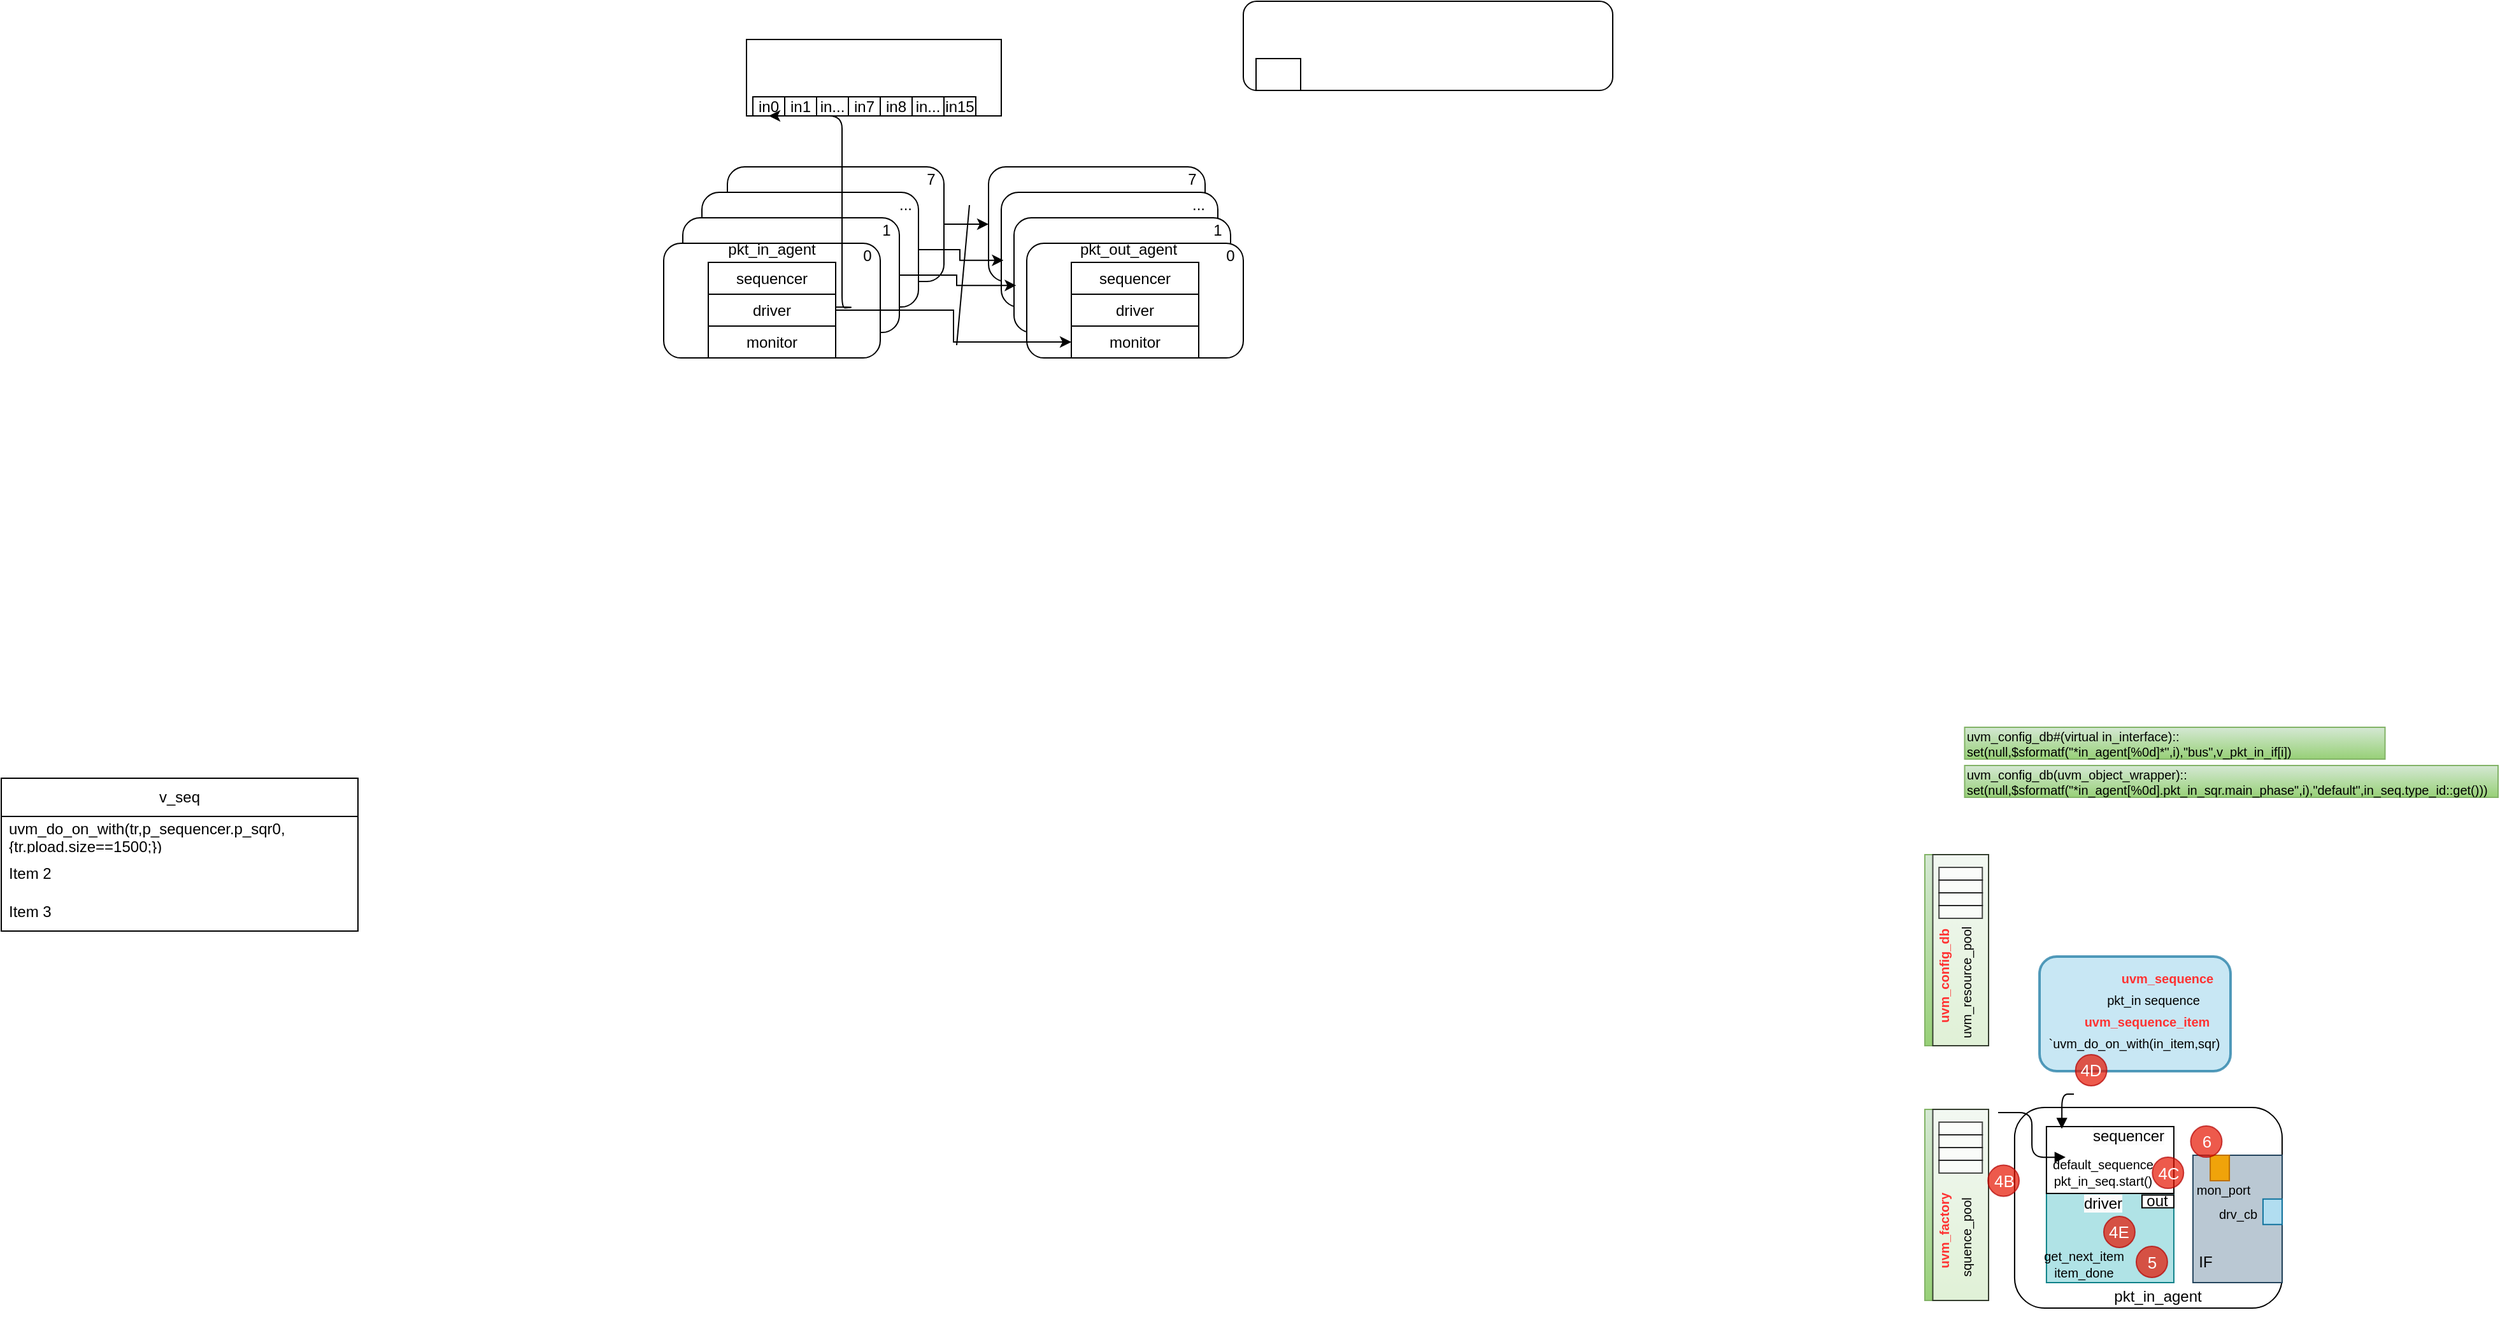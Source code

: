 <mxfile version="24.7.12">
  <diagram name="第 1 页" id="3ZrwvZHrU5Ba2tCY0ZcI">
    <mxGraphModel dx="2284" dy="738" grid="1" gridSize="10" guides="1" tooltips="1" connect="1" arrows="1" fold="1" page="1" pageScale="1" pageWidth="850" pageHeight="1100" math="0" shadow="0">
      <root>
        <mxCell id="0" />
        <mxCell id="1" parent="0" />
        <mxCell id="yc5rzmRTZM-okWwn5aL6-2" value="" style="rounded=0;whiteSpace=wrap;html=1;" parent="1" vertex="1">
          <mxGeometry x="235" y="360" width="200" height="60" as="geometry" />
        </mxCell>
        <mxCell id="2JgYoR6fZCW2vwC8fpxU-2" value="" style="rounded=0;whiteSpace=wrap;html=1;" parent="1" vertex="1">
          <mxGeometry x="210" y="535" width="120" height="60" as="geometry" />
        </mxCell>
        <mxCell id="0FDYcAzQvtIyHLi3J1cN-8" style="edgeStyle=orthogonalEdgeStyle;rounded=0;orthogonalLoop=1;jettySize=auto;html=1;entryX=0;entryY=0.5;entryDx=0;entryDy=0;" parent="1" source="2JgYoR6fZCW2vwC8fpxU-6" target="2JgYoR6fZCW2vwC8fpxU-12" edge="1">
          <mxGeometry relative="1" as="geometry" />
        </mxCell>
        <mxCell id="2JgYoR6fZCW2vwC8fpxU-6" value="" style="rounded=1;whiteSpace=wrap;html=1;" parent="1" vertex="1">
          <mxGeometry x="220" y="460" width="170" height="90" as="geometry" />
        </mxCell>
        <mxCell id="2JgYoR6fZCW2vwC8fpxU-7" value="" style="rounded=1;whiteSpace=wrap;html=1;" parent="1" vertex="1">
          <mxGeometry x="200" y="480" width="170" height="90" as="geometry" />
        </mxCell>
        <mxCell id="2JgYoR6fZCW2vwC8fpxU-5" value="" style="rounded=1;whiteSpace=wrap;html=1;" parent="1" vertex="1">
          <mxGeometry x="185" y="500" width="170" height="90" as="geometry" />
        </mxCell>
        <mxCell id="2JgYoR6fZCW2vwC8fpxU-12" value="" style="rounded=1;whiteSpace=wrap;html=1;" parent="1" vertex="1">
          <mxGeometry x="425" y="460" width="170" height="90" as="geometry" />
        </mxCell>
        <mxCell id="2JgYoR6fZCW2vwC8fpxU-8" value="" style="rounded=1;whiteSpace=wrap;html=1;" parent="1" vertex="1">
          <mxGeometry x="170" y="520" width="170" height="90" as="geometry" />
        </mxCell>
        <mxCell id="2JgYoR6fZCW2vwC8fpxU-13" value="" style="rounded=1;whiteSpace=wrap;html=1;" parent="1" vertex="1">
          <mxGeometry x="435" y="480" width="170" height="90" as="geometry" />
        </mxCell>
        <mxCell id="2JgYoR6fZCW2vwC8fpxU-14" value="" style="rounded=1;whiteSpace=wrap;html=1;" parent="1" vertex="1">
          <mxGeometry x="445" y="500" width="170" height="90" as="geometry" />
        </mxCell>
        <mxCell id="2JgYoR6fZCW2vwC8fpxU-15" value="" style="rounded=1;whiteSpace=wrap;html=1;" parent="1" vertex="1">
          <mxGeometry x="455" y="520" width="170" height="90" as="geometry" />
        </mxCell>
        <mxCell id="0FDYcAzQvtIyHLi3J1cN-5" style="edgeStyle=orthogonalEdgeStyle;rounded=0;orthogonalLoop=1;jettySize=auto;html=1;entryX=0;entryY=0.5;entryDx=0;entryDy=0;" parent="1" source="yc5rzmRTZM-okWwn5aL6-3" target="0FDYcAzQvtIyHLi3J1cN-2" edge="1">
          <mxGeometry relative="1" as="geometry" />
        </mxCell>
        <mxCell id="yc5rzmRTZM-okWwn5aL6-3" value="driver" style="rounded=0;whiteSpace=wrap;html=1;" parent="1" vertex="1">
          <mxGeometry x="205" y="560" width="100" height="25" as="geometry" />
        </mxCell>
        <mxCell id="2JgYoR6fZCW2vwC8fpxU-16" value="monitor" style="rounded=0;whiteSpace=wrap;html=1;" parent="1" vertex="1">
          <mxGeometry x="205" y="585" width="100" height="25" as="geometry" />
        </mxCell>
        <mxCell id="2JgYoR6fZCW2vwC8fpxU-17" value="sequencer" style="rounded=0;whiteSpace=wrap;html=1;" parent="1" vertex="1">
          <mxGeometry x="205" y="535" width="100" height="25" as="geometry" />
        </mxCell>
        <mxCell id="2JgYoR6fZCW2vwC8fpxU-18" value="pkt_in_agent" style="text;html=1;align=center;verticalAlign=middle;whiteSpace=wrap;rounded=0;" parent="1" vertex="1">
          <mxGeometry x="225" y="510" width="60" height="30" as="geometry" />
        </mxCell>
        <mxCell id="2JgYoR6fZCW2vwC8fpxU-19" value="0" style="text;html=1;align=center;verticalAlign=middle;whiteSpace=wrap;rounded=0;" parent="1" vertex="1">
          <mxGeometry x="320" y="520" width="20" height="20" as="geometry" />
        </mxCell>
        <mxCell id="2JgYoR6fZCW2vwC8fpxU-20" value="1" style="text;html=1;align=center;verticalAlign=middle;whiteSpace=wrap;rounded=0;" parent="1" vertex="1">
          <mxGeometry x="335" y="500" width="20" height="20" as="geometry" />
        </mxCell>
        <mxCell id="2JgYoR6fZCW2vwC8fpxU-21" value="..." style="text;html=1;align=center;verticalAlign=middle;whiteSpace=wrap;rounded=0;" parent="1" vertex="1">
          <mxGeometry x="350" y="480" width="20" height="20" as="geometry" />
        </mxCell>
        <mxCell id="2JgYoR6fZCW2vwC8fpxU-22" value="7" style="text;html=1;align=center;verticalAlign=middle;whiteSpace=wrap;rounded=0;" parent="1" vertex="1">
          <mxGeometry x="370" y="460" width="20" height="20" as="geometry" />
        </mxCell>
        <mxCell id="2JgYoR6fZCW2vwC8fpxU-23" value="0" style="text;html=1;align=center;verticalAlign=middle;whiteSpace=wrap;rounded=0;" parent="1" vertex="1">
          <mxGeometry x="605" y="520" width="20" height="20" as="geometry" />
        </mxCell>
        <mxCell id="2JgYoR6fZCW2vwC8fpxU-24" value="1" style="text;html=1;align=center;verticalAlign=middle;whiteSpace=wrap;rounded=0;" parent="1" vertex="1">
          <mxGeometry x="595" y="500" width="20" height="20" as="geometry" />
        </mxCell>
        <mxCell id="2JgYoR6fZCW2vwC8fpxU-25" value="..." style="text;html=1;align=center;verticalAlign=middle;whiteSpace=wrap;rounded=0;" parent="1" vertex="1">
          <mxGeometry x="580" y="480" width="20" height="20" as="geometry" />
        </mxCell>
        <mxCell id="2JgYoR6fZCW2vwC8fpxU-26" value="7" style="text;html=1;align=center;verticalAlign=middle;whiteSpace=wrap;rounded=0;" parent="1" vertex="1">
          <mxGeometry x="575" y="460" width="20" height="20" as="geometry" />
        </mxCell>
        <mxCell id="2JgYoR6fZCW2vwC8fpxU-27" value="pkt_out_agent" style="text;html=1;align=center;verticalAlign=middle;whiteSpace=wrap;rounded=0;" parent="1" vertex="1">
          <mxGeometry x="505" y="510" width="60" height="30" as="geometry" />
        </mxCell>
        <mxCell id="0FDYcAzQvtIyHLi3J1cN-1" value="driver" style="rounded=0;whiteSpace=wrap;html=1;" parent="1" vertex="1">
          <mxGeometry x="490" y="560" width="100" height="25" as="geometry" />
        </mxCell>
        <mxCell id="0FDYcAzQvtIyHLi3J1cN-2" value="monitor" style="rounded=0;whiteSpace=wrap;html=1;" parent="1" vertex="1">
          <mxGeometry x="490" y="585" width="100" height="25" as="geometry" />
        </mxCell>
        <mxCell id="0FDYcAzQvtIyHLi3J1cN-3" value="sequencer" style="rounded=0;whiteSpace=wrap;html=1;" parent="1" vertex="1">
          <mxGeometry x="490" y="535" width="100" height="25" as="geometry" />
        </mxCell>
        <mxCell id="0FDYcAzQvtIyHLi3J1cN-4" value="" style="rounded=1;whiteSpace=wrap;html=1;" parent="1" vertex="1">
          <mxGeometry x="625" y="330" width="290" height="70" as="geometry" />
        </mxCell>
        <mxCell id="yc5rzmRTZM-okWwn5aL6-1" value="" style="rounded=0;whiteSpace=wrap;html=1;" parent="1" vertex="1">
          <mxGeometry x="635" y="375" width="35" height="25" as="geometry" />
        </mxCell>
        <mxCell id="0FDYcAzQvtIyHLi3J1cN-6" style="edgeStyle=orthogonalEdgeStyle;rounded=0;orthogonalLoop=1;jettySize=auto;html=1;exitX=1;exitY=0.5;exitDx=0;exitDy=0;entryX=0.01;entryY=0.59;entryDx=0;entryDy=0;entryPerimeter=0;" parent="1" source="2JgYoR6fZCW2vwC8fpxU-5" target="2JgYoR6fZCW2vwC8fpxU-14" edge="1">
          <mxGeometry relative="1" as="geometry" />
        </mxCell>
        <mxCell id="0FDYcAzQvtIyHLi3J1cN-7" style="edgeStyle=orthogonalEdgeStyle;rounded=0;orthogonalLoop=1;jettySize=auto;html=1;exitX=1;exitY=0.5;exitDx=0;exitDy=0;entryX=0.01;entryY=0.593;entryDx=0;entryDy=0;entryPerimeter=0;" parent="1" source="2JgYoR6fZCW2vwC8fpxU-7" target="2JgYoR6fZCW2vwC8fpxU-13" edge="1">
          <mxGeometry relative="1" as="geometry" />
        </mxCell>
        <mxCell id="0FDYcAzQvtIyHLi3J1cN-9" value="" style="endArrow=none;html=1;rounded=0;" parent="1" edge="1">
          <mxGeometry width="50" height="50" relative="1" as="geometry">
            <mxPoint x="400" y="600" as="sourcePoint" />
            <mxPoint x="410" y="490" as="targetPoint" />
          </mxGeometry>
        </mxCell>
        <mxCell id="0FDYcAzQvtIyHLi3J1cN-10" value="in0" style="rounded=0;whiteSpace=wrap;html=1;" parent="1" vertex="1">
          <mxGeometry x="240" y="405" width="25" height="15" as="geometry" />
        </mxCell>
        <mxCell id="0FDYcAzQvtIyHLi3J1cN-11" value="in1" style="rounded=0;whiteSpace=wrap;html=1;" parent="1" vertex="1">
          <mxGeometry x="265" y="405" width="25" height="15" as="geometry" />
        </mxCell>
        <mxCell id="0FDYcAzQvtIyHLi3J1cN-12" value="in..." style="rounded=0;whiteSpace=wrap;html=1;" parent="1" vertex="1">
          <mxGeometry x="290" y="405" width="25" height="15" as="geometry" />
        </mxCell>
        <mxCell id="0FDYcAzQvtIyHLi3J1cN-13" value="in7" style="rounded=0;whiteSpace=wrap;html=1;" parent="1" vertex="1">
          <mxGeometry x="315" y="405" width="25" height="15" as="geometry" />
        </mxCell>
        <mxCell id="0FDYcAzQvtIyHLi3J1cN-14" value="in8" style="rounded=0;whiteSpace=wrap;html=1;" parent="1" vertex="1">
          <mxGeometry x="340" y="405" width="25" height="15" as="geometry" />
        </mxCell>
        <mxCell id="0FDYcAzQvtIyHLi3J1cN-15" value="in..." style="rounded=0;whiteSpace=wrap;html=1;" parent="1" vertex="1">
          <mxGeometry x="365" y="405" width="25" height="15" as="geometry" />
        </mxCell>
        <mxCell id="0FDYcAzQvtIyHLi3J1cN-16" value="in15" style="rounded=0;whiteSpace=wrap;html=1;" parent="1" vertex="1">
          <mxGeometry x="390" y="405" width="25" height="15" as="geometry" />
        </mxCell>
        <mxCell id="0FDYcAzQvtIyHLi3J1cN-17" value="" style="endArrow=classic;html=1;rounded=1;entryX=0.5;entryY=1;entryDx=0;entryDy=0;edgeStyle=orthogonalEdgeStyle;exitX=1.003;exitY=0.405;exitDx=0;exitDy=0;exitPerimeter=0;" parent="1" source="yc5rzmRTZM-okWwn5aL6-3" target="0FDYcAzQvtIyHLi3J1cN-10" edge="1">
          <mxGeometry width="50" height="50" relative="1" as="geometry">
            <mxPoint x="320" y="570" as="sourcePoint" />
            <mxPoint x="440" y="440" as="targetPoint" />
            <Array as="points">
              <mxPoint x="320" y="570" />
              <mxPoint x="310" y="571" />
              <mxPoint x="310" y="420" />
            </Array>
          </mxGeometry>
        </mxCell>
        <mxCell id="rSQf4wkpr2GOWMnako5n-180" value="v_seq" style="swimlane;fontStyle=0;childLayout=stackLayout;horizontal=1;startSize=30;horizontalStack=0;resizeParent=1;resizeParentMax=0;resizeLast=0;collapsible=1;marginBottom=0;whiteSpace=wrap;html=1;fillStyle=auto;fillColor=default;" vertex="1" parent="1">
          <mxGeometry x="-350" y="940" width="280" height="120" as="geometry" />
        </mxCell>
        <mxCell id="rSQf4wkpr2GOWMnako5n-181" value="uvm_do_on_with(tr,p_sequencer.p_sqr0,{tr.pload.size==1500;})" style="text;strokeColor=none;fillColor=none;align=left;verticalAlign=middle;spacingLeft=4;spacingRight=4;overflow=hidden;points=[[0,0.5],[1,0.5]];portConstraint=eastwest;rotatable=0;whiteSpace=wrap;html=1;" vertex="1" parent="rSQf4wkpr2GOWMnako5n-180">
          <mxGeometry y="30" width="280" height="30" as="geometry" />
        </mxCell>
        <mxCell id="rSQf4wkpr2GOWMnako5n-182" value="Item 2" style="text;strokeColor=none;fillColor=none;align=left;verticalAlign=middle;spacingLeft=4;spacingRight=4;overflow=hidden;points=[[0,0.5],[1,0.5]];portConstraint=eastwest;rotatable=0;whiteSpace=wrap;html=1;" vertex="1" parent="rSQf4wkpr2GOWMnako5n-180">
          <mxGeometry y="60" width="280" height="30" as="geometry" />
        </mxCell>
        <mxCell id="rSQf4wkpr2GOWMnako5n-183" value="Item 3" style="text;strokeColor=none;fillColor=none;align=left;verticalAlign=middle;spacingLeft=4;spacingRight=4;overflow=hidden;points=[[0,0.5],[1,0.5]];portConstraint=eastwest;rotatable=0;whiteSpace=wrap;html=1;" vertex="1" parent="rSQf4wkpr2GOWMnako5n-180">
          <mxGeometry y="90" width="280" height="30" as="geometry" />
        </mxCell>
        <mxCell id="rSQf4wkpr2GOWMnako5n-363" value="uvm_config_db#(virtual in_interface)::&lt;br&gt;set(null,$sformatf(&quot;*in_agent[%0d]*&quot;,i),&quot;bus&quot;,v_pkt_in_if[i])" style="text;html=1;fillColor=#d5e8d4;align=left;verticalAlign=middle;whiteSpace=wrap;rounded=0;fontSize=10;strokeColor=#82b366;gradientColor=#97d077;" vertex="1" parent="1">
          <mxGeometry x="1191.25" y="900" width="330" height="25" as="geometry" />
        </mxCell>
        <mxCell id="rSQf4wkpr2GOWMnako5n-364" value="uvm_config_db(uvm_object_wrapper)::&lt;br&gt;set(null,$sformatf(&quot;*in_agent[%0d].pkt_in_sqr.main_phase&quot;,i),&quot;default&quot;,in_seq.type_id::get()))" style="text;html=1;fillColor=#d5e8d4;align=left;verticalAlign=middle;whiteSpace=wrap;rounded=0;fontSize=10;strokeColor=#82b366;gradientColor=#97d077;" vertex="1" parent="1">
          <mxGeometry x="1191.25" y="930" width="418.75" height="25" as="geometry" />
        </mxCell>
        <mxCell id="rSQf4wkpr2GOWMnako5n-365" value="" style="group;fillColor=#d5e8d4;gradientColor=#97d077;strokeColor=#82b366;" vertex="1" connectable="0" parent="1">
          <mxGeometry x="1160" y="1000" width="50" height="150" as="geometry" />
        </mxCell>
        <mxCell id="rSQf4wkpr2GOWMnako5n-366" value="" style="rounded=0;whiteSpace=wrap;html=1;glass=0;labelBackgroundColor=none;sketch=0;fillStyle=hachure;fontSize=10;fontColor=#FF3333;fillColor=default;opacity=70;" vertex="1" parent="rSQf4wkpr2GOWMnako5n-365">
          <mxGeometry x="6.25" width="43.75" height="150" as="geometry" />
        </mxCell>
        <mxCell id="rSQf4wkpr2GOWMnako5n-367" value="" style="rounded=0;whiteSpace=wrap;html=1;glass=0;labelBackgroundColor=none;sketch=0;fillStyle=hachure;fontSize=10;fontColor=#000000;fillColor=default;opacity=70;" vertex="1" parent="rSQf4wkpr2GOWMnako5n-365">
          <mxGeometry x="11.13" y="10" width="34" height="10" as="geometry" />
        </mxCell>
        <mxCell id="rSQf4wkpr2GOWMnako5n-368" value="" style="rounded=0;whiteSpace=wrap;html=1;glass=0;labelBackgroundColor=none;sketch=0;fillStyle=hachure;fontSize=10;fontColor=#000000;fillColor=default;opacity=70;" vertex="1" parent="rSQf4wkpr2GOWMnako5n-365">
          <mxGeometry x="11.12" y="20" width="34" height="10" as="geometry" />
        </mxCell>
        <mxCell id="rSQf4wkpr2GOWMnako5n-369" value="" style="rounded=0;whiteSpace=wrap;html=1;glass=0;labelBackgroundColor=none;sketch=0;fillStyle=hachure;fontSize=10;fontColor=#000000;fillColor=default;opacity=70;" vertex="1" parent="rSQf4wkpr2GOWMnako5n-365">
          <mxGeometry x="11.13" y="30" width="34" height="10" as="geometry" />
        </mxCell>
        <mxCell id="rSQf4wkpr2GOWMnako5n-370" value="" style="rounded=0;whiteSpace=wrap;html=1;glass=0;labelBackgroundColor=none;sketch=0;fillStyle=hachure;fontSize=10;fontColor=#000000;fillColor=default;opacity=70;" vertex="1" parent="rSQf4wkpr2GOWMnako5n-365">
          <mxGeometry x="11.12" y="40" width="34" height="10" as="geometry" />
        </mxCell>
        <mxCell id="rSQf4wkpr2GOWMnako5n-371" value="&lt;font color=&quot;#ff3333&quot;&gt;&lt;b&gt;uvm_config_db&lt;/b&gt;&lt;/font&gt;" style="text;html=1;strokeColor=none;fillColor=none;align=center;verticalAlign=middle;whiteSpace=wrap;rounded=0;fontSize=10;fontColor=none;rotation=-90;" vertex="1" parent="rSQf4wkpr2GOWMnako5n-365">
          <mxGeometry x="-30" y="80" width="90" height="30" as="geometry" />
        </mxCell>
        <mxCell id="rSQf4wkpr2GOWMnako5n-372" value="uvm_resource_pool" style="text;html=1;strokeColor=none;fillColor=none;align=center;verticalAlign=middle;whiteSpace=wrap;rounded=0;fontSize=10;fontColor=none;rotation=-90;" vertex="1" parent="rSQf4wkpr2GOWMnako5n-365">
          <mxGeometry x="-12.75" y="85" width="90" height="30" as="geometry" />
        </mxCell>
        <mxCell id="rSQf4wkpr2GOWMnako5n-373" value="" style="group;fillColor=#d5e8d4;gradientColor=#97d077;strokeColor=#82b366;" vertex="1" connectable="0" parent="1">
          <mxGeometry x="1160" y="1200" width="50" height="150" as="geometry" />
        </mxCell>
        <mxCell id="rSQf4wkpr2GOWMnako5n-374" value="" style="rounded=0;whiteSpace=wrap;html=1;glass=0;labelBackgroundColor=none;sketch=0;fillStyle=hachure;fontSize=10;fontColor=#FF3333;fillColor=default;opacity=70;" vertex="1" parent="rSQf4wkpr2GOWMnako5n-373">
          <mxGeometry x="6.25" width="43.75" height="150" as="geometry" />
        </mxCell>
        <mxCell id="rSQf4wkpr2GOWMnako5n-375" value="" style="rounded=0;whiteSpace=wrap;html=1;glass=0;labelBackgroundColor=none;sketch=0;fillStyle=hachure;fontSize=10;fontColor=#000000;fillColor=default;opacity=70;" vertex="1" parent="rSQf4wkpr2GOWMnako5n-373">
          <mxGeometry x="11.13" y="10" width="34" height="10" as="geometry" />
        </mxCell>
        <mxCell id="rSQf4wkpr2GOWMnako5n-376" value="" style="rounded=0;whiteSpace=wrap;html=1;glass=0;labelBackgroundColor=none;sketch=0;fillStyle=hachure;fontSize=10;fontColor=#000000;fillColor=default;opacity=70;" vertex="1" parent="rSQf4wkpr2GOWMnako5n-373">
          <mxGeometry x="11.12" y="20" width="34" height="10" as="geometry" />
        </mxCell>
        <mxCell id="rSQf4wkpr2GOWMnako5n-377" value="" style="rounded=0;whiteSpace=wrap;html=1;glass=0;labelBackgroundColor=none;sketch=0;fillStyle=hachure;fontSize=10;fontColor=#000000;fillColor=default;opacity=70;" vertex="1" parent="rSQf4wkpr2GOWMnako5n-373">
          <mxGeometry x="11.13" y="30" width="34" height="10" as="geometry" />
        </mxCell>
        <mxCell id="rSQf4wkpr2GOWMnako5n-378" value="" style="rounded=0;whiteSpace=wrap;html=1;glass=0;labelBackgroundColor=none;sketch=0;fillStyle=hachure;fontSize=10;fontColor=#000000;fillColor=default;opacity=70;" vertex="1" parent="rSQf4wkpr2GOWMnako5n-373">
          <mxGeometry x="11.12" y="40" width="34" height="10" as="geometry" />
        </mxCell>
        <mxCell id="rSQf4wkpr2GOWMnako5n-379" value="&lt;font color=&quot;#ff3333&quot;&gt;&lt;b&gt;uvm_factory&lt;/b&gt;&lt;/font&gt;" style="text;html=1;strokeColor=none;fillColor=none;align=center;verticalAlign=middle;whiteSpace=wrap;rounded=0;fontSize=10;fontColor=none;rotation=-90;" vertex="1" parent="rSQf4wkpr2GOWMnako5n-373">
          <mxGeometry x="-30" y="80" width="90" height="30" as="geometry" />
        </mxCell>
        <mxCell id="rSQf4wkpr2GOWMnako5n-380" value="squence_pool" style="text;html=1;strokeColor=none;fillColor=none;align=center;verticalAlign=middle;whiteSpace=wrap;rounded=0;fontSize=10;fontColor=none;rotation=-90;" vertex="1" parent="rSQf4wkpr2GOWMnako5n-373">
          <mxGeometry x="-12.75" y="85" width="90" height="30" as="geometry" />
        </mxCell>
        <mxCell id="rSQf4wkpr2GOWMnako5n-381" value="" style="group" vertex="1" connectable="0" parent="1">
          <mxGeometry x="1250" y="1080" width="150" height="92" as="geometry" />
        </mxCell>
        <mxCell id="rSQf4wkpr2GOWMnako5n-382" value="" style="rounded=1;whiteSpace=wrap;html=1;strokeWidth=2;fillWeight=4;hachureGap=8;hachureAngle=45;fillColor=#b1ddf0;glass=0;labelBackgroundColor=none;fillStyle=hachure;fontSize=10;opacity=70;strokeColor=#10739e;" vertex="1" parent="rSQf4wkpr2GOWMnako5n-381">
          <mxGeometry width="150" height="90" as="geometry" />
        </mxCell>
        <mxCell id="rSQf4wkpr2GOWMnako5n-383" value="pkt_in sequence" style="text;html=1;strokeColor=none;fillColor=none;align=center;verticalAlign=middle;whiteSpace=wrap;rounded=0;fontSize=10;fontColor=none;" vertex="1" parent="rSQf4wkpr2GOWMnako5n-381">
          <mxGeometry x="42.254" y="16.875" width="95.07" height="33.75" as="geometry" />
        </mxCell>
        <mxCell id="rSQf4wkpr2GOWMnako5n-384" value="&lt;font color=&quot;#ff3333&quot;&gt;&lt;b&gt;uvm_sequence&lt;/b&gt;&lt;/font&gt;" style="text;html=1;strokeColor=none;fillColor=none;align=center;verticalAlign=middle;whiteSpace=wrap;rounded=0;fontSize=10;fontColor=none;" vertex="1" parent="rSQf4wkpr2GOWMnako5n-381">
          <mxGeometry x="52.817" width="95.07" height="33.75" as="geometry" />
        </mxCell>
        <mxCell id="rSQf4wkpr2GOWMnako5n-385" value="&lt;font color=&quot;#ff3333&quot;&gt;&lt;b&gt;uvm_sequence_item&lt;/b&gt;&lt;/font&gt;" style="text;html=1;strokeColor=none;fillColor=none;align=center;verticalAlign=middle;whiteSpace=wrap;rounded=0;fontSize=10;fontColor=none;" vertex="1" parent="rSQf4wkpr2GOWMnako5n-381">
          <mxGeometry x="36.972" y="33.75" width="95.07" height="33.75" as="geometry" />
        </mxCell>
        <mxCell id="rSQf4wkpr2GOWMnako5n-386" value="`uvm_do_on_with(in_item,sqr)" style="text;html=1;strokeColor=none;fillColor=none;align=center;verticalAlign=middle;whiteSpace=wrap;rounded=0;fontSize=10;fontColor=none;" vertex="1" parent="rSQf4wkpr2GOWMnako5n-381">
          <mxGeometry x="27.465" y="50.625" width="95.07" height="33.75" as="geometry" />
        </mxCell>
        <mxCell id="rSQf4wkpr2GOWMnako5n-387" value="&lt;font style=&quot;font-size: 13px;&quot;&gt;4D&lt;/font&gt;" style="ellipse;whiteSpace=wrap;html=1;aspect=fixed;glass=0;labelBackgroundColor=none;sketch=0;fillStyle=hachure;fontSize=9;fillColor=#e51400;opacity=70;strokeColor=#B20000;fontColor=#ffffff;" vertex="1" parent="rSQf4wkpr2GOWMnako5n-381">
          <mxGeometry x="28.32" y="77" width="24.5" height="24.5" as="geometry" />
        </mxCell>
        <mxCell id="rSQf4wkpr2GOWMnako5n-389" value="" style="rounded=1;whiteSpace=wrap;html=1;" vertex="1" parent="1">
          <mxGeometry x="1230.46" y="1198.5" width="210" height="157.5" as="geometry" />
        </mxCell>
        <mxCell id="rSQf4wkpr2GOWMnako5n-390" value="" style="rounded=0;whiteSpace=wrap;html=1;fillColor=#b0e3e6;strokeColor=#0e8088;" vertex="1" parent="1">
          <mxGeometry x="1255.46" y="1263.5" width="100" height="72.5" as="geometry" />
        </mxCell>
        <mxCell id="rSQf4wkpr2GOWMnako5n-391" value="" style="rounded=0;whiteSpace=wrap;html=1;" vertex="1" parent="1">
          <mxGeometry x="1255.46" y="1213.5" width="100" height="52.5" as="geometry" />
        </mxCell>
        <mxCell id="rSQf4wkpr2GOWMnako5n-392" value="pkt_in_agent" style="text;html=1;align=center;verticalAlign=middle;whiteSpace=wrap;rounded=0;" vertex="1" parent="1">
          <mxGeometry x="1312.96" y="1332" width="60" height="30" as="geometry" />
        </mxCell>
        <mxCell id="rSQf4wkpr2GOWMnako5n-393" value="out" style="rounded=0;whiteSpace=wrap;html=1;" vertex="1" parent="1">
          <mxGeometry x="1330.46" y="1267.25" width="25" height="10" as="geometry" />
        </mxCell>
        <mxCell id="rSQf4wkpr2GOWMnako5n-394" value="" style="rounded=0;whiteSpace=wrap;html=1;fillColor=#bac8d3;strokeColor=#23445d;" vertex="1" parent="1">
          <mxGeometry x="1370.46" y="1236" width="70" height="100" as="geometry" />
        </mxCell>
        <mxCell id="rSQf4wkpr2GOWMnako5n-395" value="" style="rounded=0;whiteSpace=wrap;html=1;fillColor=#f0a30a;fontColor=#000000;strokeColor=#BD7000;" vertex="1" parent="1">
          <mxGeometry x="1384.04" y="1236" width="15" height="20" as="geometry" />
        </mxCell>
        <mxCell id="rSQf4wkpr2GOWMnako5n-396" value="IF" style="text;html=1;strokeColor=none;fillColor=none;align=center;verticalAlign=middle;whiteSpace=wrap;rounded=0;" vertex="1" parent="1">
          <mxGeometry x="1336.46" y="1301" width="89" height="37.5" as="geometry" />
        </mxCell>
        <mxCell id="rSQf4wkpr2GOWMnako5n-397" value="" style="rounded=0;whiteSpace=wrap;html=1;fillColor=#b1ddf0;strokeColor=#10739e;" vertex="1" parent="1">
          <mxGeometry x="1425.46" y="1270.38" width="15" height="20" as="geometry" />
        </mxCell>
        <mxCell id="rSQf4wkpr2GOWMnako5n-398" value="item_done" style="text;html=1;strokeColor=none;fillColor=none;align=center;verticalAlign=middle;whiteSpace=wrap;rounded=0;fontSize=10;fontColor=none;" vertex="1" parent="1">
          <mxGeometry x="1255.46" y="1322.56" width="60" height="11.87" as="geometry" />
        </mxCell>
        <mxCell id="rSQf4wkpr2GOWMnako5n-399" value="get_next_item" style="text;html=1;strokeColor=none;fillColor=none;align=center;verticalAlign=middle;whiteSpace=wrap;rounded=0;fontSize=10;fontColor=none;" vertex="1" parent="1">
          <mxGeometry x="1255.46" y="1309.13" width="60" height="11.87" as="geometry" />
        </mxCell>
        <mxCell id="rSQf4wkpr2GOWMnako5n-400" value="default_sequence" style="text;html=1;strokeColor=none;fillColor=none;align=center;verticalAlign=middle;whiteSpace=wrap;rounded=0;fontSize=10;fontColor=none;" vertex="1" parent="1">
          <mxGeometry x="1270.46" y="1237.56" width="60" height="11.87" as="geometry" />
        </mxCell>
        <mxCell id="rSQf4wkpr2GOWMnako5n-401" value="&#xa;&lt;span style=&quot;color: rgb(0, 0, 0); font-family: Helvetica; font-size: 12px; font-style: normal; font-variant-ligatures: normal; font-variant-caps: normal; font-weight: 400; letter-spacing: normal; orphans: 2; text-align: center; text-indent: 0px; text-transform: none; widows: 2; word-spacing: 0px; -webkit-text-stroke-width: 0px; background-color: rgb(251, 251, 251); text-decoration-thickness: initial; text-decoration-style: initial; text-decoration-color: initial; float: none; display: inline !important;&quot;&gt;sequencer&lt;/span&gt;&#xa;&#xa;" style="text;html=1;strokeColor=none;fillColor=none;align=center;verticalAlign=middle;whiteSpace=wrap;rounded=0;fontSize=10;fontColor=#000000;" vertex="1" parent="1">
          <mxGeometry x="1290.46" y="1222.25" width="60" height="10" as="geometry" />
        </mxCell>
        <mxCell id="rSQf4wkpr2GOWMnako5n-402" value="pkt_in_seq.start()" style="text;html=1;strokeColor=none;fillColor=none;align=center;verticalAlign=middle;whiteSpace=wrap;rounded=0;fontSize=10;fontColor=none;" vertex="1" parent="1">
          <mxGeometry x="1270.46" y="1250.06" width="60" height="11.87" as="geometry" />
        </mxCell>
        <mxCell id="rSQf4wkpr2GOWMnako5n-403" value="&#xa;&lt;span style=&quot;color: rgb(0, 0, 0); font-family: Helvetica; font-size: 12px; font-style: normal; font-variant-ligatures: normal; font-variant-caps: normal; font-weight: 400; letter-spacing: normal; orphans: 2; text-align: center; text-indent: 0px; text-transform: none; widows: 2; word-spacing: 0px; -webkit-text-stroke-width: 0px; background-color: rgb(251, 251, 251); text-decoration-thickness: initial; text-decoration-style: initial; text-decoration-color: initial; float: none; display: inline !important;&quot;&gt;driver&lt;/span&gt;&#xa;&#xa;" style="text;html=1;strokeColor=none;fillColor=none;align=center;verticalAlign=middle;whiteSpace=wrap;rounded=0;fontSize=10;fontColor=#000000;" vertex="1" parent="1">
          <mxGeometry x="1270.46" y="1274.75" width="60" height="11.25" as="geometry" />
        </mxCell>
        <mxCell id="rSQf4wkpr2GOWMnako5n-404" value="drv_cb" style="text;html=1;strokeColor=none;fillColor=none;align=center;verticalAlign=middle;whiteSpace=wrap;rounded=0;fontSize=10;fontColor=#000000;" vertex="1" parent="1">
          <mxGeometry x="1386.46" y="1267.25" width="40" height="30" as="geometry" />
        </mxCell>
        <mxCell id="rSQf4wkpr2GOWMnako5n-405" value="mon_port" style="text;html=1;strokeColor=none;fillColor=none;align=center;verticalAlign=middle;whiteSpace=wrap;rounded=0;fontSize=10;fontColor=#000000;" vertex="1" parent="1">
          <mxGeometry x="1370.46" y="1256" width="48.58" height="13.44" as="geometry" />
        </mxCell>
        <mxCell id="rSQf4wkpr2GOWMnako5n-406" style="edgeStyle=orthogonalEdgeStyle;rounded=1;orthogonalLoop=1;jettySize=auto;html=1;exitX=1;exitY=0.5;exitDx=0;exitDy=0;entryX=0;entryY=0;entryDx=0;entryDy=0;fontSize=13;fontColor=#000000;startArrow=none;startFill=0;endArrow=block;endFill=1;" edge="1" parent="1" target="rSQf4wkpr2GOWMnako5n-400">
          <mxGeometry relative="1" as="geometry">
            <mxPoint x="1217.54" y="1202.5" as="sourcePoint" />
            <Array as="points">
              <mxPoint x="1244.04" y="1202.5" />
              <mxPoint x="1244.04" y="1237.5" />
            </Array>
          </mxGeometry>
        </mxCell>
        <mxCell id="rSQf4wkpr2GOWMnako5n-407" value="&lt;font style=&quot;font-size: 13px;&quot;&gt;4B&lt;/font&gt;" style="ellipse;whiteSpace=wrap;html=1;aspect=fixed;glass=0;labelBackgroundColor=none;sketch=0;fillStyle=hachure;fontSize=9;fillColor=#e51400;opacity=70;strokeColor=#B20000;fontColor=#ffffff;" vertex="1" parent="1">
          <mxGeometry x="1209.54" y="1243.74" width="24.5" height="24.5" as="geometry" />
        </mxCell>
        <mxCell id="rSQf4wkpr2GOWMnako5n-408" value="&lt;font style=&quot;font-size: 13px;&quot;&gt;4C&lt;/font&gt;" style="ellipse;whiteSpace=wrap;html=1;aspect=fixed;glass=0;labelBackgroundColor=none;sketch=0;fillStyle=hachure;fontSize=9;fillColor=#e51400;opacity=70;strokeColor=#B20000;fontColor=#ffffff;" vertex="1" parent="1">
          <mxGeometry x="1338.63" y="1237.56" width="24.5" height="24.5" as="geometry" />
        </mxCell>
        <mxCell id="rSQf4wkpr2GOWMnako5n-409" value="&lt;font style=&quot;font-size: 13px;&quot;&gt;4E&lt;/font&gt;" style="ellipse;whiteSpace=wrap;html=1;aspect=fixed;glass=0;labelBackgroundColor=none;sketch=0;fillStyle=hachure;fontSize=9;fillColor=#e51400;opacity=70;strokeColor=#B20000;fontColor=#ffffff;" vertex="1" parent="1">
          <mxGeometry x="1300.46" y="1284" width="24.5" height="24.5" as="geometry" />
        </mxCell>
        <mxCell id="rSQf4wkpr2GOWMnako5n-410" value="&lt;font style=&quot;font-size: 13px;&quot;&gt;5&lt;/font&gt;" style="ellipse;whiteSpace=wrap;html=1;aspect=fixed;glass=0;labelBackgroundColor=none;sketch=0;fillStyle=hachure;fontSize=9;fillColor=#e51400;opacity=70;strokeColor=#B20000;fontColor=#ffffff;" vertex="1" parent="1">
          <mxGeometry x="1325.96" y="1307.5" width="24.5" height="24.5" as="geometry" />
        </mxCell>
        <mxCell id="rSQf4wkpr2GOWMnako5n-411" value="&lt;font style=&quot;font-size: 13px;&quot;&gt;6&lt;/font&gt;" style="ellipse;whiteSpace=wrap;html=1;aspect=fixed;glass=0;labelBackgroundColor=none;sketch=0;fillStyle=hachure;fontSize=9;fillColor=#e51400;opacity=70;strokeColor=#B20000;fontColor=#ffffff;" vertex="1" parent="1">
          <mxGeometry x="1368.71" y="1213.06" width="24.5" height="24.5" as="geometry" />
        </mxCell>
        <mxCell id="rSQf4wkpr2GOWMnako5n-412" style="edgeStyle=orthogonalEdgeStyle;rounded=1;orthogonalLoop=1;jettySize=auto;html=1;entryX=0.121;entryY=0.034;entryDx=0;entryDy=0;entryPerimeter=0;fontSize=13;fontColor=#000000;startArrow=none;startFill=0;endArrow=block;endFill=1;" edge="1" parent="1" target="rSQf4wkpr2GOWMnako5n-391">
          <mxGeometry relative="1" as="geometry">
            <mxPoint x="1277.03" y="1188.0" as="sourcePoint" />
          </mxGeometry>
        </mxCell>
      </root>
    </mxGraphModel>
  </diagram>
</mxfile>
